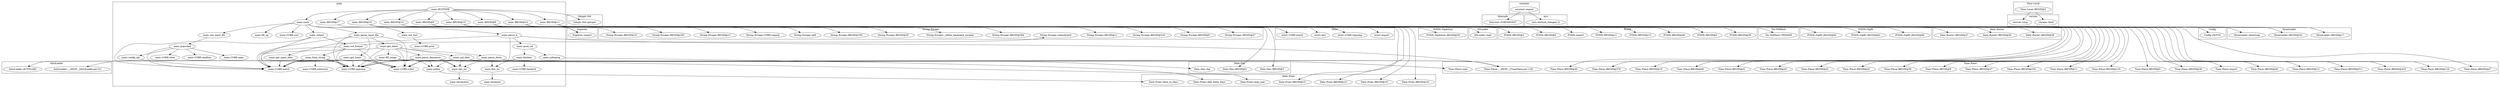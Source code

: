 digraph {
graph [overlap=false]
subgraph cluster_Date_Pcalc {
	label="Date::Pcalc";
	"Date::Pcalc::BEGIN@15";
	"Date::Pcalc::leap_year";
	"Date::Pcalc::Add_Delta_Days";
	"Date::Pcalc::BEGIN@14";
	"Date::Pcalc::BEGIN@16";
	"Date::Pcalc::Date_to_Days";
	"Date::Pcalc::BEGIN@18";
}
subgraph cluster_POSIX_SigAction {
	label="POSIX::SigAction";
	"POSIX::SigAction::BEGIN@58";
}
subgraph cluster_XSLoader {
	label="XSLoader";
	"XSLoader::load";
}
subgraph cluster_Internals {
	label="Internals";
	"Internals::SvREADONLY";
}
subgraph cluster_Time_Piece {
	label="Time::Piece";
	"Time::Piece::BEGIN@40";
	"Time::Piece::BEGIN@576";
	"Time::Piece::BEGIN@10";
	"Time::Piece::BEGIN@46";
	"Time::Piece::__ANON__[Time/Piece.pm:116]";
	"Time::Piece::BEGIN@41";
	"Time::Piece::BEGIN@43";
	"Time::Piece::BEGIN@45";
	"Time::Piece::BEGIN@42";
	"Time::Piece::BEGIN@39";
	"Time::Piece::year";
	"Time::Piece::BEGIN@9";
	"Time::Piece::BEGIN@37";
	"Time::Piece::BEGIN@534";
	"Time::Piece::BEGIN@11";
	"Time::Piece::BEGIN@125";
	"Time::Piece::BEGIN@5";
	"Time::Piece::BEGIN@38";
	"Time::Piece::import";
	"Time::Piece::BEGIN@44";
	"Time::Piece::BEGIN@12";
	"Time::Piece::BEGIN@511";
	"Time::Piece::BEGIN@423";
	"Time::Piece::BEGIN@124";
	"Time::Piece::BEGIN@47";
}
subgraph cluster_Config {
	label="Config";
	"Config::FETCH";
}
subgraph cluster_Date_Day {
	label="Date::Day";
	"Date::Day::BEGIN@4";
	"Date::Day::BEGIN@3";
	"Date::Day::day";
}
subgraph cluster_POSIX {
	label="POSIX";
	"POSIX::BEGIN@39";
	"POSIX::BEGIN@2";
	"POSIX::BEGIN@40";
	"POSIX::BEGIN@13";
	"POSIX::BEGIN@11";
	"POSIX::import";
	"POSIX::BEGIN@9";
	"POSIX::BEGIN@3";
}
subgraph cluster_Time_Local {
	label="Time::Local";
	"Time::Local::BEGIN@5";
}
subgraph cluster_DynaLoader {
	label="DynaLoader";
	"DynaLoader::BEGIN@17";
	"DynaLoader::BEGIN@24";
	"DynaLoader::bootstrap";
}
subgraph cluster_Getopt_Std {
	label="Getopt::Std";
	"Getopt::Std::getopts";
}
subgraph cluster_Tie_StdHash {
	label="Tie::StdHash";
	"Tie::StdHash::TIEHASH";
}
subgraph cluster_version {
	label="version";
	"version::(bool";
	"version::(cmp";
}
subgraph cluster_POSIX_SigRt {
	label="POSIX::SigRt";
	"POSIX::SigRt::BEGIN@66";
	"POSIX::SigRt::BEGIN@62";
	"POSIX::SigRt::BEGIN@64";
}
subgraph cluster_constant {
	label="constant";
	"constant::import";
}
subgraph cluster_Exporter {
	label="Exporter";
	"Exporter::import";
}
subgraph cluster_main {
	label="main";
	"main::parse_input_file";
	"main::prod_cal";
	"main::CORE:match";
	"main::out_format";
	"main::CORE:regcomp";
	"main::popsched";
	"main::parse_daynames";
	"main::form_string";
	"main::fill_up";
	"main::CORE:close";
	"main::BEGIN@17";
	"main::ind_date";
	"main::parse_dates";
	"main::CORE:sort";
	"main::CORE:subst";
	"main::BEGIN@13";
	"main::jultogreg";
	"main::dozenize";
	"main::thedate";
	"main::CORE:readline";
	"main::RUNTIME";
	"main::CORE:print";
	"main::decimalize";
	"main::CORE:open";
	"main::BEGIN@10";
	"main::fill_range";
	"main::BEGIN@8";
	"main::get_times";
	"main::main";
	"main::use_input_file";
	"main::BEGIN@15";
	"main::dec_int";
	"main::output";
	"main::get_dates";
	"main::config_opt";
	"main::CORE:substcont";
	"main::julday";
	"main::BEGIN@9";
	"main::out_text";
	"main::CORE:backtick";
	"main::BEGIN@14";
	"main::get_input_date";
	"main::doz_int";
	"main::BEGIN@11";
	"main::parse_it";
}
subgraph cluster_strict {
	label="strict";
	"strict::import";
	"strict::CORE:regcomp";
	"strict::bits";
	"strict::CORE:match";
}
subgraph cluster_String_Escape {
	label="String::Escape";
	"String::Escape::BEGIN@516";
	"String::Escape::BEGIN@11";
	"String::Escape::BEGIN@364";
	"String::Escape::_define_backslash_escapes";
	"String::Escape::unbackslash";
	"String::Escape::BEGIN@55";
	"String::Escape::BEGIN@182";
	"String::Escape::add";
	"String::Escape::CORE:unpack";
	"String::Escape::BEGIN@13";
	"String::Escape::BEGIN@255";
	"String::Escape::BEGIN@10";
	"String::Escape::BEGIN@57";
	"String::Escape::BEGIN@9";
}
subgraph cluster_AutoLoader {
	label="AutoLoader";
	"AutoLoader::__ANON__[AutoLoader.pm:31]";
	"AutoLoader::AUTOLOAD";
}
subgraph cluster_mro {
	label="mro";
	"mro::method_changed_in";
}
subgraph cluster_Date_Easter {
	label="Date::Easter";
	"Date::Easter::BEGIN@28";
	"Date::Easter::BEGIN@26";
	"Date::Easter::BEGIN@27";
}
"main::BEGIN@11" -> "Time::Piece::BEGIN@576";
"main::BEGIN@11" -> "Time::Piece::BEGIN@40";
"main::BEGIN@10" -> "String::Escape::BEGIN@11";
"main::BEGIN@11" -> "Time::Piece::BEGIN@41";
"main::BEGIN@9" -> "POSIX::SigRt::BEGIN@66";
"main::BEGIN@10" -> "String::Escape::BEGIN@364";
"main::main" -> "main::parse_input_file";
"main::parse_daynames" -> "Date::Day::day";
"main::BEGIN@9" -> "Tie::StdHash::TIEHASH";
"main::parse_it" -> "main::prod_cal";
"main::BEGIN@11" -> "Time::Piece::BEGIN@39";
"main::fill_range" -> "main::CORE:match";
"main::form_string" -> "main::CORE:match";
"main::ind_date" -> "main::CORE:match";
"main::get_dates" -> "main::CORE:match";
"main::parse_dates" -> "main::CORE:match";
"main::config_opt" -> "main::CORE:match";
"main::parse_input_file" -> "main::CORE:match";
"main::get_times" -> "main::CORE:match";
"main::out_format" -> "main::CORE:match";
"main::get_input_date" -> "main::CORE:match";
"main::popsched" -> "main::CORE:match";
"main::output" -> "main::CORE:match";
"main::parse_daynames" -> "main::CORE:match";
"main::BEGIN@10" -> "String::Escape::add";
"constant::import" -> "mro::method_changed_in";
"main::fill_range" -> "main::CORE:regcomp";
"main::form_string" -> "main::CORE:regcomp";
"main::get_dates" -> "main::CORE:regcomp";
"main::ind_date" -> "main::CORE:regcomp";
"main::parse_dates" -> "main::CORE:regcomp";
"main::parse_input_file" -> "main::CORE:regcomp";
"main::get_times" -> "main::CORE:regcomp";
"main::out_format" -> "main::CORE:regcomp";
"main::get_input_date" -> "main::CORE:regcomp";
"main::output" -> "main::CORE:regcomp";
"main::parse_daynames" -> "main::CORE:regcomp";
"main::BEGIN@11" -> "Time::Piece::BEGIN@125";
"main::BEGIN@8" -> "strict::CORE:match";
"main::BEGIN@9" -> "POSIX::SigAction::BEGIN@58";
"main::main" -> "main::fill_up";
"main::RUNTIME" -> "main::BEGIN@17";
"main::get_dates" -> "main::ind_date";
"main::main" -> "main::CORE:sort";
"main::form_string" -> "main::CORE:subst";
"main::get_dates" -> "main::CORE:subst";
"main::out_format" -> "main::CORE:subst";
"main::thedate" -> "main::CORE:subst";
"main::parse_input_file" -> "main::CORE:subst";
"main::parse_daynames" -> "main::CORE:subst";
"main::get_times" -> "main::CORE:subst";
"main::out_format" -> "String::Escape::unbackslash";
"main::RUNTIME" -> "main::BEGIN@13";
"main::BEGIN@11" -> "Time::Piece::BEGIN@38";
"main::prod_cal" -> "main::jultogreg";
"main::BEGIN@8" -> "strict::bits";
"main::BEGIN@10" -> "Exporter::import";
"main::BEGIN@15" -> "Exporter::import";
"main::BEGIN@17" -> "Exporter::import";
"main::BEGIN@13" -> "Exporter::import";
"main::BEGIN@14" -> "Exporter::import";
"main::BEGIN@11" -> "Time::Piece::BEGIN@511";
"main::doz_int" -> "main::dozenize";
"main::prod_cal" -> "main::thedate";
"main::popsched" -> "main::CORE:readline";
"main::BEGIN@11" -> "DynaLoader::bootstrap";
"main::BEGIN@11" -> "Time::Piece::BEGIN@47";
"main::get_dates" -> "main::fill_range";
"main::ind_date" -> "Time::Piece::__ANON__[Time/Piece.pm:116]";
"main::parse_dates" -> "Time::Piece::__ANON__[Time/Piece.pm:116]";
"main::parse_it" -> "Time::Piece::__ANON__[Time/Piece.pm:116]";
"main::parse_daynames" -> "Time::Piece::__ANON__[Time/Piece.pm:116]";
"main::parse_input_file" -> "main::get_times";
"main::RUNTIME" -> "Getopt::Std::getopts";
"main::parse_daynames" -> "AutoLoader::__ANON__[AutoLoader.pm:31]";
"main::BEGIN@11" -> "Time::Piece::BEGIN@11";
"main::BEGIN@11" -> "Time::Piece::BEGIN@534";
"main::BEGIN@8" -> "strict::CORE:regcomp";
"main::BEGIN@10" -> "String::Escape::BEGIN@255";
"main::RUNTIME" -> "main::BEGIN@15";
"main::fill_range" -> "main::dec_int";
"main::ind_date" -> "main::dec_int";
"main::parse_daynames" -> "main::dec_int";
"main::parse_it" -> "main::dec_int";
"main::BEGIN@10" -> "String::Escape::BEGIN@57";
"main::BEGIN@10" -> "String::Escape::BEGIN@9";
"main::BEGIN@11" -> "Time::Piece::BEGIN@5";
"main::parse_input_file" -> "main::get_dates";
"Time::Local::BEGIN@5" -> "version::(bool";
"main::form_string" -> "main::CORE:substcont";
"main::BEGIN@11" -> "Time::Piece::import";
"main::BEGIN@15" -> "Date::Pcalc::BEGIN@18";
"main::BEGIN@10" -> "String::Escape::BEGIN@182";
"main::parse_daynames" -> "AutoLoader::AUTOLOAD";
"constant::import" -> "Internals::SvREADONLY";
"main::main" -> "main::out_text";
"main::thedate" -> "main::CORE:backtick";
"main::RUNTIME" -> "main::BEGIN@14";
"main::parse_dates" -> "main::doz_int";
"main::thedate" -> "main::doz_int";
"main::main" -> "main::parse_it";
"main::BEGIN@10" -> "String::Escape::BEGIN@516";
"main::BEGIN@11" -> "DynaLoader::BEGIN@24";
"main::BEGIN@11" -> "Time::Piece::BEGIN@45";
"main::BEGIN@11" -> "Time::Piece::BEGIN@43";
"main::BEGIN@10" -> "String::Escape::BEGIN@55";
"main::BEGIN@11" -> "Time::Piece::BEGIN@42";
"main::BEGIN@9" -> "POSIX::BEGIN@3";
"main::BEGIN@10" -> "String::Escape::CORE:unpack";
"main::BEGIN@9" -> "POSIX::BEGIN@2";
"main::output" -> "main::out_format";
"main::BEGIN@9" -> "POSIX::BEGIN@11";
"main::BEGIN@15" -> "Date::Pcalc::BEGIN@16";
"main::use_input_file" -> "main::popsched";
"main::get_dates" -> "main::parse_daynames";
"main::out_format" -> "main::form_string";
"main::popsched" -> "main::CORE:close";
"main::get_dates" -> "main::parse_dates";
"main::BEGIN@10" -> "String::Escape::_define_backslash_escapes";
"main::BEGIN@9" -> "POSIX::import";
"Time::Local::BEGIN@5" -> "version::(cmp";
"main::BEGIN@9" -> "POSIX::SigRt::BEGIN@62";
"main::BEGIN@9" -> "POSIX::BEGIN@9";
"main::BEGIN@11" -> "Time::Piece::BEGIN@12";
"main::BEGIN@11" -> "Time::Piece::BEGIN@44";
"main::BEGIN@11" -> "Time::Piece::BEGIN@423";
"main::BEGIN@9" -> "POSIX::BEGIN@13";
"main::out_text" -> "main::CORE:print";
"main::popsched" -> "main::CORE:open";
"main::dec_int" -> "main::decimalize";
"main::RUNTIME" -> "main::BEGIN@10";
"main::BEGIN@11" -> "DynaLoader::BEGIN@17";
"main::BEGIN@11" -> "Time::Piece::BEGIN@46";
"main::BEGIN@11" -> "Time::Piece::BEGIN@10";
"main::BEGIN@14" -> "Date::Easter::BEGIN@26";
"main::BEGIN@15" -> "Date::Pcalc::BEGIN@14";
"main::RUNTIME" -> "main::BEGIN@8";
"main::BEGIN@9" -> "POSIX::SigRt::BEGIN@64";
"main::parse_dates" -> "Time::Piece::year";
"main::parse_daynames" -> "Time::Piece::year";
"main::RUNTIME" -> "main::main";
"main::BEGIN@11" -> "Time::Piece::BEGIN@37";
"main::BEGIN@9" -> "POSIX::BEGIN@39";
"main::BEGIN@11" -> "Time::Piece::BEGIN@9";
"main::jultogreg" -> "Date::Pcalc::Add_Delta_Days";
"main::main" -> "main::use_input_file";
"main::BEGIN@9" -> "POSIX::BEGIN@40";
"main::julday" -> "Date::Pcalc::Date_to_Days";
"main::BEGIN@9" -> "XSLoader::load";
"main::BEGIN@10" -> "String::Escape::BEGIN@10";
"main::main" -> "main::output";
"main::BEGIN@11" -> "Config::FETCH";
"main::parse_daynames" -> "Date::Pcalc::leap_year";
"main::popsched" -> "main::config_opt";
"main::BEGIN@13" -> "Date::Day::BEGIN@4";
"main::BEGIN@14" -> "Date::Easter::BEGIN@27";
"main::fill_range" -> "main::julday";
"main::ind_date" -> "main::julday";
"main::parse_daynames" -> "main::julday";
"main::RUNTIME" -> "main::BEGIN@9";
"main::BEGIN@15" -> "Date::Pcalc::BEGIN@15";
"main::BEGIN@10" -> "String::Escape::BEGIN@13";
"main::BEGIN@14" -> "Date::Easter::BEGIN@28";
"main::BEGIN@13" -> "Date::Day::BEGIN@3";
"main::BEGIN@8" -> "strict::import";
"main::parse_it" -> "main::get_input_date";
"main::BEGIN@11" -> "Time::Piece::BEGIN@124";
"main::RUNTIME" -> "main::BEGIN@11";
}
